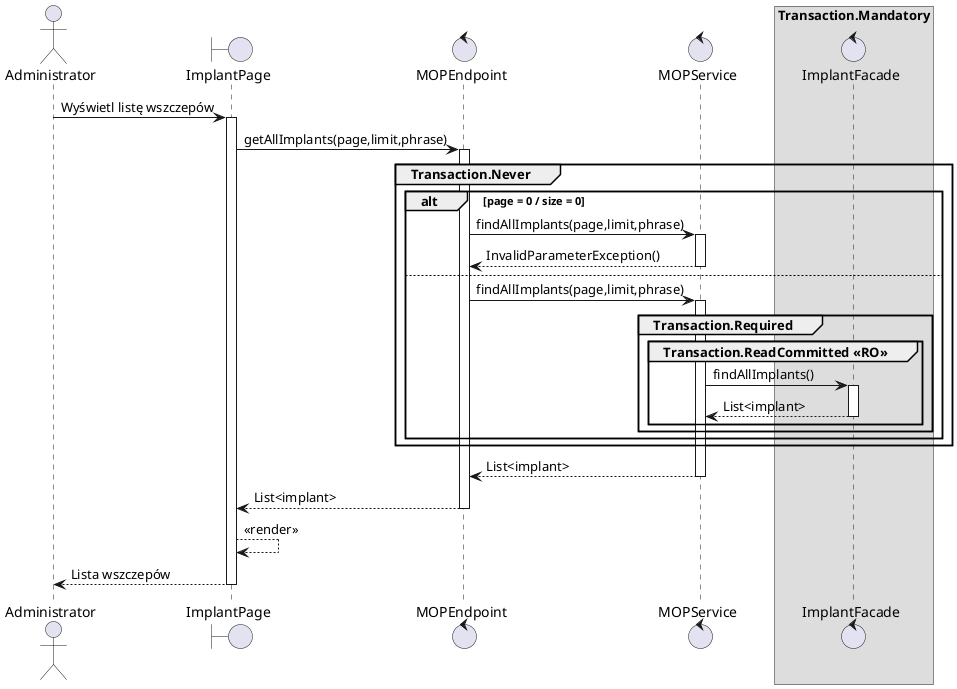 @startuml MOP.5 przeglądaj listę wszczepów

actor Administrator as client
boundary ImplantPage as gui
control MOPEndpoint as controller
control MOPService as service
control ImplantFacade as facade

skinparam backgroundcolor transparent
box Transaction.Mandatory 
    participant facade
end box

client -> gui ++ : Wyświetl listę wszczepów
gui -> controller ++ :  getAllImplants(page,limit,phrase)
group Transaction.Never
    alt page = 0 / size = 0 
    controller -> service ++ : findAllImplants(page,limit,phrase)
    return InvalidParameterException()
    else
    controller -> service ++ : findAllImplants(page,limit,phrase)
    group Transaction.Required
        group Transaction.ReadCommitted <<RO>>
            service -> facade ++ : findAllImplants()
            return List<implant>
        end
    end
    end
end
return List<implant>
return List<implant>
gui --> gui : <<render>>
return Lista wszczepów
